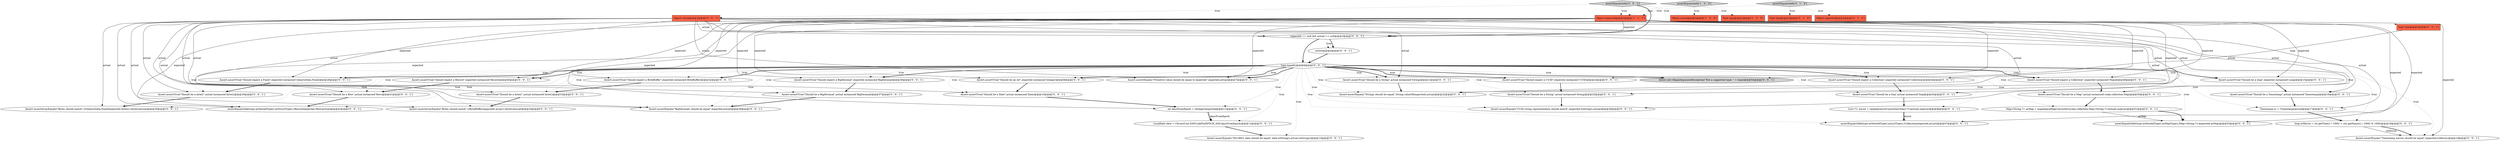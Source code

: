 digraph {
28 [style = filled, label = "Assert.assertTrue(\"Should expect a ByteBuffer\",expected instanceof ByteBuffer)@@@32@@@['0', '0', '1']", fillcolor = white, shape = ellipse image = "AAA0AAABBB3BBB"];
30 [style = filled, label = "List<?> asList = seqAsJavaListConverter((Seq<?>)actual).asJava()@@@46@@@['0', '0', '1']", fillcolor = white, shape = ellipse image = "AAA0AAABBB3BBB"];
8 [style = filled, label = "Assert.assertTrue(\"Should expect a Fixed\",expected instanceof GenericData.Fixed)@@@28@@@['0', '0', '1']", fillcolor = white, shape = ellipse image = "AAA0AAABBB3BBB"];
45 [style = filled, label = "Assert.assertTrue(\"Should be a Seq\",actual instanceof Seq)@@@45@@@['0', '0', '1']", fillcolor = white, shape = ellipse image = "AAA0AAABBB3BBB"];
18 [style = filled, label = "Assert.assertTrue(\"Should expect a Collection\",expected instanceof Map)@@@49@@@['0', '0', '1']", fillcolor = white, shape = ellipse image = "AAA0AAABBB3BBB"];
48 [style = filled, label = "Assert.assertTrue(\"Should expect a Record\",expected instanceof Record)@@@40@@@['0', '0', '1']", fillcolor = white, shape = ellipse image = "AAA0AAABBB3BBB"];
19 [style = filled, label = "Assert.assertTrue(\"Should be a Row\",actual instanceof Row)@@@41@@@['0', '0', '1']", fillcolor = white, shape = ellipse image = "AAA0AAABBB3BBB"];
46 [style = filled, label = "Assert.assertTrue(\"Should be a BigDecimal\",actual instanceof BigDecimal)@@@37@@@['0', '0', '1']", fillcolor = white, shape = ellipse image = "AAA0AAABBB3BBB"];
7 [style = filled, label = "assertEqualsSafe(type.asNestedType().asMapType(),(Map<String,?>)expected,asMap)@@@52@@@['0', '0', '1']", fillcolor = white, shape = ellipse image = "AAA0AAABBB3BBB"];
4 [style = filled, label = "Type type@@@2@@@['0', '1', '0']", fillcolor = tomato, shape = box image = "AAA0AAABBB2BBB"];
38 [style = filled, label = "Assert.assertArrayEquals(\"Bytes should match\",((ByteBuffer)expected).array(),(byte(()actual)@@@34@@@['0', '0', '1']", fillcolor = white, shape = ellipse image = "AAA0AAABBB3BBB"];
25 [style = filled, label = "Assert.assertEquals(\"Timestamp micros should be equal\",expected,tsMicros)@@@19@@@['0', '0', '1']", fillcolor = white, shape = ellipse image = "AAA0AAABBB3BBB"];
49 [style = filled, label = "assertEqualsSafe(type.asNestedType().asListType(),(Collection)expected,asList)@@@47@@@['0', '0', '1']", fillcolor = white, shape = ellipse image = "AAA0AAABBB3BBB"];
23 [style = filled, label = "Assert.assertTrue(\"Should be a Timestamp\",actual instanceof Timestamp)@@@16@@@['0', '0', '1']", fillcolor = white, shape = ellipse image = "AAA0AAABBB3BBB"];
24 [style = filled, label = "Assert.assertTrue(\"Should be a Map\",actual instanceof scala.collection.Map)@@@50@@@['0', '0', '1']", fillcolor = white, shape = ellipse image = "AAA0AAABBB3BBB"];
14 [style = filled, label = "Timestamp ts = (Timestamp)actual@@@17@@@['0', '0', '1']", fillcolor = white, shape = ellipse image = "AAA0AAABBB3BBB"];
36 [style = filled, label = "Assert.assertTrue(\"Should be a byte((\",actual instanceof byte(()@@@29@@@['0', '0', '1']", fillcolor = white, shape = ellipse image = "AAA0AAABBB3BBB"];
17 [style = filled, label = "Assert.assertArrayEquals(\"Bytes should match\",((GenericData.Fixed)expected).bytes(),(byte(()actual)@@@30@@@['0', '0', '1']", fillcolor = white, shape = ellipse image = "AAA0AAABBB3BBB"];
2 [style = filled, label = "assertEqualsSafe['1', '0', '0']", fillcolor = lightgray, shape = diamond image = "AAA0AAABBB1BBB"];
0 [style = filled, label = "Object actual@@@2@@@['1', '0', '0']", fillcolor = tomato, shape = box image = "AAA0AAABBB1BBB"];
22 [style = filled, label = "Assert.assertEquals(\"UUID string representation should match\",expected.toString(),actual)@@@26@@@['0', '0', '1']", fillcolor = white, shape = ellipse image = "AAA0AAABBB3BBB"];
35 [style = filled, label = "Assert.assertEquals(\"ISO-8601 date should be equal\",date.toString(),actual.toString())@@@13@@@['0', '0', '1']", fillcolor = white, shape = ellipse image = "AAA0AAABBB3BBB"];
13 [style = filled, label = "Assert.assertTrue(\"Should be a String\",actual instanceof String)@@@21@@@['0', '0', '1']", fillcolor = white, shape = ellipse image = "AAA0AAABBB3BBB"];
21 [style = filled, label = "Assert.assertTrue(\"Should expect a BigDecimal\",expected instanceof BigDecimal)@@@36@@@['0', '0', '1']", fillcolor = white, shape = ellipse image = "AAA0AAABBB3BBB"];
34 [style = filled, label = "expected == null && actual == null@@@3@@@['0', '0', '1']", fillcolor = white, shape = diamond image = "AAA0AAABBB3BBB"];
33 [style = filled, label = "Object actual@@@2@@@['0', '0', '1']", fillcolor = tomato, shape = box image = "AAA0AAABBB3BBB"];
15 [style = filled, label = "Assert.assertEquals(\"Strings should be equal\",String.valueOf(expected),actual)@@@22@@@['0', '0', '1']", fillcolor = white, shape = ellipse image = "AAA0AAABBB3BBB"];
43 [style = filled, label = "Assert.assertEquals(\"BigDecimals should be equal\",expected,actual)@@@38@@@['0', '0', '1']", fillcolor = white, shape = ellipse image = "AAA0AAABBB3BBB"];
9 [style = filled, label = "LocalDate date = ChronoUnit.DAYS.addTo(EPOCH_DAY,daysFromEpoch)@@@12@@@['0', '0', '1']", fillcolor = white, shape = ellipse image = "AAA0AAABBB3BBB"];
27 [style = filled, label = "Type type@@@2@@@['0', '0', '1']", fillcolor = tomato, shape = box image = "AAA0AAABBB3BBB"];
41 [style = filled, label = "return@@@4@@@['0', '0', '1']", fillcolor = white, shape = ellipse image = "AAA0AAABBB3BBB"];
26 [style = filled, label = "throw new IllegalArgumentException(\"Not a supported type: \" + type)@@@54@@@['0', '0', '1']", fillcolor = lightgray, shape = ellipse image = "AAA0AAABBB3BBB"];
20 [style = filled, label = "assertEqualsSafe(type.asNestedType().asStructType(),(Record)expected,(Row)actual)@@@42@@@['0', '0', '1']", fillcolor = white, shape = ellipse image = "AAA0AAABBB3BBB"];
37 [style = filled, label = "int daysFromEpoch = (Integer)expected@@@11@@@['0', '0', '1']", fillcolor = white, shape = ellipse image = "AAA0AAABBB3BBB"];
16 [style = filled, label = "Assert.assertTrue(\"Should expect a UUID\",expected instanceof UUID)@@@24@@@['0', '0', '1']", fillcolor = white, shape = ellipse image = "AAA0AAABBB3BBB"];
47 [style = filled, label = "Assert.assertTrue(\"Should be an int\",expected instanceof Integer)@@@9@@@['0', '0', '1']", fillcolor = white, shape = ellipse image = "AAA0AAABBB3BBB"];
12 [style = filled, label = "Assert.assertTrue(\"Should be a byte((\",actual instanceof byte(()@@@33@@@['0', '0', '1']", fillcolor = white, shape = ellipse image = "AAA0AAABBB3BBB"];
39 [style = filled, label = "type.typeId()@@@6@@@['0', '0', '1']", fillcolor = white, shape = diamond image = "AAA0AAABBB3BBB"];
42 [style = filled, label = "Assert.assertEquals(\"Primitive value should be equal to expected\",expected,actual)@@@7@@@['0', '0', '1']", fillcolor = white, shape = ellipse image = "AAA0AAABBB3BBB"];
10 [style = filled, label = "Assert.assertTrue(\"Should be a long\",expected instanceof Long)@@@15@@@['0', '0', '1']", fillcolor = white, shape = ellipse image = "AAA0AAABBB3BBB"];
6 [style = filled, label = "assertEqualsSafe['0', '1', '0']", fillcolor = lightgray, shape = diamond image = "AAA0AAABBB2BBB"];
1 [style = filled, label = "Type type@@@2@@@['1', '0', '0']", fillcolor = tomato, shape = box image = "AAA0AAABBB1BBB"];
31 [style = filled, label = "Assert.assertTrue(\"Should be a Date\",actual instanceof Date)@@@10@@@['0', '0', '1']", fillcolor = white, shape = ellipse image = "AAA0AAABBB3BBB"];
29 [style = filled, label = "Assert.assertTrue(\"Should be a String\",actual instanceof String)@@@25@@@['0', '0', '1']", fillcolor = white, shape = ellipse image = "AAA0AAABBB3BBB"];
11 [style = filled, label = "assertEqualsSafe['0', '0', '1']", fillcolor = lightgray, shape = diamond image = "AAA0AAABBB3BBB"];
40 [style = filled, label = "long tsMicros = (ts.getTime() * 1000) + ((ts.getNanos() / 1000) % 1000)@@@18@@@['0', '0', '1']", fillcolor = white, shape = ellipse image = "AAA0AAABBB3BBB"];
3 [style = filled, label = "Object expected@@@2@@@['1', '1', '1']", fillcolor = tomato, shape = box image = "AAA0AAABBB1BBB"];
5 [style = filled, label = "Object expected@@@2@@@['0', '1', '0']", fillcolor = tomato, shape = box image = "AAA0AAABBB2BBB"];
44 [style = filled, label = "Assert.assertTrue(\"Should expect a Collection\",expected instanceof Collection)@@@44@@@['0', '0', '1']", fillcolor = white, shape = ellipse image = "AAA0AAABBB3BBB"];
32 [style = filled, label = "Map<String,?> asMap = mapAsJavaMapConverter((scala.collection.Map<String,?>)actual).asJava()@@@51@@@['0', '0', '1']", fillcolor = white, shape = ellipse image = "AAA0AAABBB3BBB"];
11->34 [style = bold, label=""];
3->8 [style = solid, label="expected"];
24->32 [style = bold, label=""];
39->48 [style = dotted, label="true"];
33->15 [style = solid, label="actual"];
10->23 [style = bold, label=""];
37->9 [style = solid, label="daysFromEpoch"];
39->38 [style = dotted, label="true"];
40->25 [style = solid, label="tsMicros"];
34->41 [style = dotted, label="true"];
39->32 [style = dotted, label="true"];
33->22 [style = solid, label="actual"];
39->19 [style = dotted, label="true"];
39->30 [style = dotted, label="true"];
39->42 [style = bold, label=""];
21->46 [style = bold, label=""];
39->18 [style = bold, label=""];
39->25 [style = dotted, label="true"];
6->4 [style = dotted, label="true"];
39->49 [style = dotted, label="true"];
39->36 [style = dotted, label="true"];
3->48 [style = solid, label="expected"];
39->43 [style = dotted, label="true"];
30->49 [style = solid, label="asList"];
39->47 [style = bold, label=""];
32->7 [style = bold, label=""];
33->24 [style = solid, label="actual"];
3->18 [style = solid, label="expected"];
36->17 [style = bold, label=""];
39->14 [style = dotted, label="true"];
40->25 [style = bold, label=""];
39->12 [style = dotted, label="true"];
39->13 [style = dotted, label="true"];
31->37 [style = bold, label=""];
2->3 [style = dotted, label="true"];
33->29 [style = solid, label="actual"];
39->47 [style = dotted, label="true"];
39->13 [style = bold, label=""];
39->16 [style = bold, label=""];
39->44 [style = dotted, label="true"];
33->42 [style = solid, label="actual"];
3->44 [style = solid, label="expected"];
39->40 [style = dotted, label="true"];
3->43 [style = solid, label="expected"];
41->39 [style = bold, label=""];
39->18 [style = dotted, label="true"];
2->1 [style = dotted, label="true"];
6->5 [style = dotted, label="true"];
3->25 [style = solid, label="expected"];
33->31 [style = solid, label="actual"];
33->23 [style = solid, label="actual"];
11->27 [style = dotted, label="true"];
3->15 [style = solid, label="expected"];
39->45 [style = dotted, label="true"];
39->29 [style = dotted, label="true"];
47->31 [style = bold, label=""];
33->34 [style = solid, label="actual"];
33->43 [style = solid, label="actual"];
34->39 [style = bold, label=""];
33->36 [style = solid, label="actual"];
39->15 [style = dotted, label="true"];
33->19 [style = solid, label="actual"];
39->7 [style = dotted, label="true"];
33->38 [style = solid, label="actual"];
33->20 [style = solid, label="actual"];
39->46 [style = dotted, label="true"];
3->47 [style = solid, label="expected"];
39->17 [style = dotted, label="true"];
3->42 [style = solid, label="expected"];
39->44 [style = bold, label=""];
46->43 [style = bold, label=""];
11->33 [style = dotted, label="true"];
39->24 [style = dotted, label="true"];
11->3 [style = dotted, label="true"];
30->49 [style = bold, label=""];
3->34 [style = solid, label="expected"];
13->15 [style = bold, label=""];
8->36 [style = bold, label=""];
39->8 [style = dotted, label="true"];
9->35 [style = bold, label=""];
39->42 [style = dotted, label="true"];
39->48 [style = bold, label=""];
45->30 [style = bold, label=""];
33->13 [style = solid, label="actual"];
27->26 [style = solid, label="type"];
16->29 [style = bold, label=""];
3->10 [style = solid, label="expected"];
33->46 [style = solid, label="actual"];
39->10 [style = bold, label=""];
39->8 [style = bold, label=""];
33->12 [style = solid, label="actual"];
34->41 [style = bold, label=""];
39->26 [style = dotted, label="true"];
3->21 [style = solid, label="expected"];
23->14 [style = bold, label=""];
3->7 [style = solid, label="expected"];
39->35 [style = dotted, label="true"];
37->9 [style = bold, label=""];
39->9 [style = dotted, label="true"];
39->26 [style = bold, label=""];
39->20 [style = dotted, label="true"];
28->12 [style = bold, label=""];
39->16 [style = dotted, label="true"];
39->28 [style = bold, label=""];
48->19 [style = bold, label=""];
3->49 [style = solid, label="expected"];
18->24 [style = bold, label=""];
19->20 [style = bold, label=""];
39->21 [style = dotted, label="true"];
33->14 [style = solid, label="actual"];
39->28 [style = dotted, label="true"];
44->45 [style = bold, label=""];
3->20 [style = solid, label="expected"];
39->21 [style = bold, label=""];
3->37 [style = solid, label="expected"];
12->38 [style = bold, label=""];
32->7 [style = solid, label="asMap"];
33->17 [style = solid, label="actual"];
39->22 [style = dotted, label="true"];
3->28 [style = solid, label="expected"];
6->3 [style = dotted, label="true"];
3->16 [style = solid, label="expected"];
39->37 [style = dotted, label="true"];
29->22 [style = bold, label=""];
39->23 [style = dotted, label="true"];
2->0 [style = dotted, label="true"];
39->10 [style = dotted, label="true"];
39->31 [style = dotted, label="true"];
14->40 [style = bold, label=""];
33->45 [style = solid, label="actual"];
}
